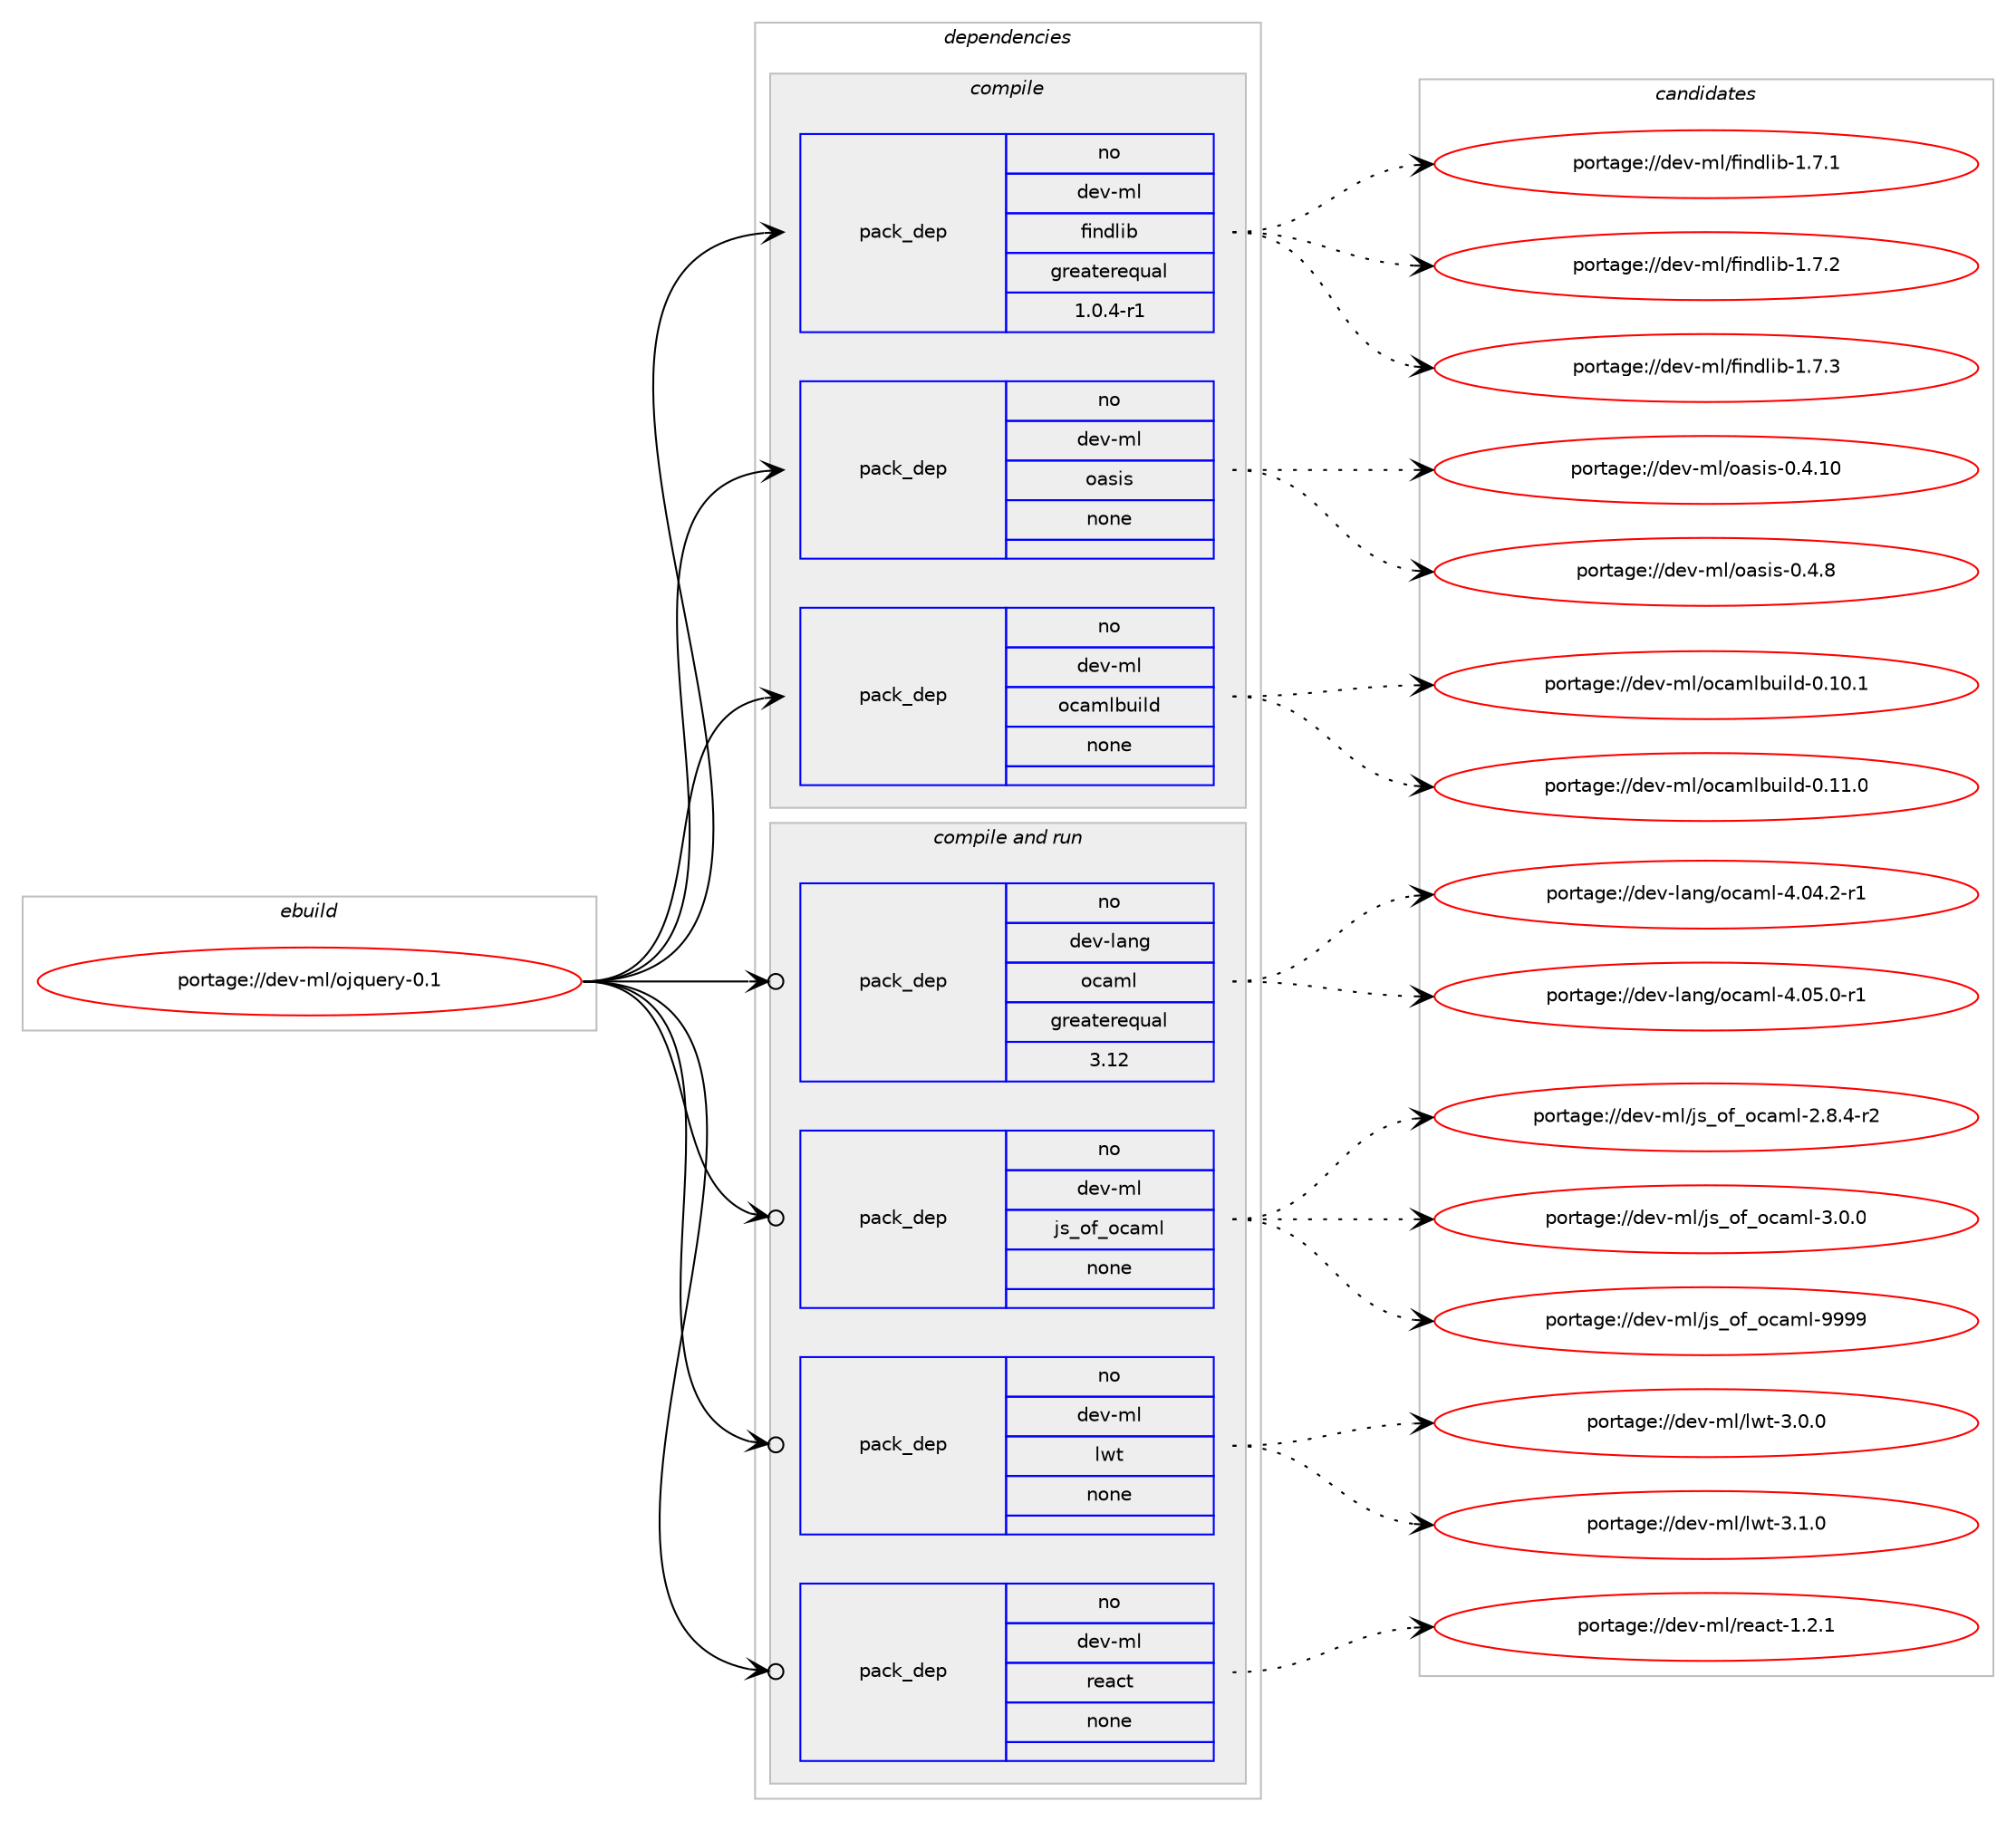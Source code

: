 digraph prolog {

# *************
# Graph options
# *************

newrank=true;
concentrate=true;
compound=true;
graph [rankdir=LR,fontname=Helvetica,fontsize=10,ranksep=1.5];#, ranksep=2.5, nodesep=0.2];
edge  [arrowhead=vee];
node  [fontname=Helvetica,fontsize=10];

# **********
# The ebuild
# **********

subgraph cluster_leftcol {
color=gray;
rank=same;
label=<<i>ebuild</i>>;
id [label="portage://dev-ml/ojquery-0.1", color=red, width=4, href="../dev-ml/ojquery-0.1.svg"];
}

# ****************
# The dependencies
# ****************

subgraph cluster_midcol {
color=gray;
label=<<i>dependencies</i>>;
subgraph cluster_compile {
fillcolor="#eeeeee";
style=filled;
label=<<i>compile</i>>;
subgraph pack81814 {
dependency107469 [label=<<TABLE BORDER="0" CELLBORDER="1" CELLSPACING="0" CELLPADDING="4" WIDTH="220"><TR><TD ROWSPAN="6" CELLPADDING="30">pack_dep</TD></TR><TR><TD WIDTH="110">no</TD></TR><TR><TD>dev-ml</TD></TR><TR><TD>findlib</TD></TR><TR><TD>greaterequal</TD></TR><TR><TD>1.0.4-r1</TD></TR></TABLE>>, shape=none, color=blue];
}
id:e -> dependency107469:w [weight=20,style="solid",arrowhead="vee"];
subgraph pack81815 {
dependency107470 [label=<<TABLE BORDER="0" CELLBORDER="1" CELLSPACING="0" CELLPADDING="4" WIDTH="220"><TR><TD ROWSPAN="6" CELLPADDING="30">pack_dep</TD></TR><TR><TD WIDTH="110">no</TD></TR><TR><TD>dev-ml</TD></TR><TR><TD>oasis</TD></TR><TR><TD>none</TD></TR><TR><TD></TD></TR></TABLE>>, shape=none, color=blue];
}
id:e -> dependency107470:w [weight=20,style="solid",arrowhead="vee"];
subgraph pack81816 {
dependency107471 [label=<<TABLE BORDER="0" CELLBORDER="1" CELLSPACING="0" CELLPADDING="4" WIDTH="220"><TR><TD ROWSPAN="6" CELLPADDING="30">pack_dep</TD></TR><TR><TD WIDTH="110">no</TD></TR><TR><TD>dev-ml</TD></TR><TR><TD>ocamlbuild</TD></TR><TR><TD>none</TD></TR><TR><TD></TD></TR></TABLE>>, shape=none, color=blue];
}
id:e -> dependency107471:w [weight=20,style="solid",arrowhead="vee"];
}
subgraph cluster_compileandrun {
fillcolor="#eeeeee";
style=filled;
label=<<i>compile and run</i>>;
subgraph pack81817 {
dependency107472 [label=<<TABLE BORDER="0" CELLBORDER="1" CELLSPACING="0" CELLPADDING="4" WIDTH="220"><TR><TD ROWSPAN="6" CELLPADDING="30">pack_dep</TD></TR><TR><TD WIDTH="110">no</TD></TR><TR><TD>dev-lang</TD></TR><TR><TD>ocaml</TD></TR><TR><TD>greaterequal</TD></TR><TR><TD>3.12</TD></TR></TABLE>>, shape=none, color=blue];
}
id:e -> dependency107472:w [weight=20,style="solid",arrowhead="odotvee"];
subgraph pack81818 {
dependency107473 [label=<<TABLE BORDER="0" CELLBORDER="1" CELLSPACING="0" CELLPADDING="4" WIDTH="220"><TR><TD ROWSPAN="6" CELLPADDING="30">pack_dep</TD></TR><TR><TD WIDTH="110">no</TD></TR><TR><TD>dev-ml</TD></TR><TR><TD>js_of_ocaml</TD></TR><TR><TD>none</TD></TR><TR><TD></TD></TR></TABLE>>, shape=none, color=blue];
}
id:e -> dependency107473:w [weight=20,style="solid",arrowhead="odotvee"];
subgraph pack81819 {
dependency107474 [label=<<TABLE BORDER="0" CELLBORDER="1" CELLSPACING="0" CELLPADDING="4" WIDTH="220"><TR><TD ROWSPAN="6" CELLPADDING="30">pack_dep</TD></TR><TR><TD WIDTH="110">no</TD></TR><TR><TD>dev-ml</TD></TR><TR><TD>lwt</TD></TR><TR><TD>none</TD></TR><TR><TD></TD></TR></TABLE>>, shape=none, color=blue];
}
id:e -> dependency107474:w [weight=20,style="solid",arrowhead="odotvee"];
subgraph pack81820 {
dependency107475 [label=<<TABLE BORDER="0" CELLBORDER="1" CELLSPACING="0" CELLPADDING="4" WIDTH="220"><TR><TD ROWSPAN="6" CELLPADDING="30">pack_dep</TD></TR><TR><TD WIDTH="110">no</TD></TR><TR><TD>dev-ml</TD></TR><TR><TD>react</TD></TR><TR><TD>none</TD></TR><TR><TD></TD></TR></TABLE>>, shape=none, color=blue];
}
id:e -> dependency107475:w [weight=20,style="solid",arrowhead="odotvee"];
}
subgraph cluster_run {
fillcolor="#eeeeee";
style=filled;
label=<<i>run</i>>;
}
}

# **************
# The candidates
# **************

subgraph cluster_choices {
rank=same;
color=gray;
label=<<i>candidates</i>>;

subgraph choice81814 {
color=black;
nodesep=1;
choiceportage100101118451091084710210511010010810598454946554649 [label="portage://dev-ml/findlib-1.7.1", color=red, width=4,href="../dev-ml/findlib-1.7.1.svg"];
choiceportage100101118451091084710210511010010810598454946554650 [label="portage://dev-ml/findlib-1.7.2", color=red, width=4,href="../dev-ml/findlib-1.7.2.svg"];
choiceportage100101118451091084710210511010010810598454946554651 [label="portage://dev-ml/findlib-1.7.3", color=red, width=4,href="../dev-ml/findlib-1.7.3.svg"];
dependency107469:e -> choiceportage100101118451091084710210511010010810598454946554649:w [style=dotted,weight="100"];
dependency107469:e -> choiceportage100101118451091084710210511010010810598454946554650:w [style=dotted,weight="100"];
dependency107469:e -> choiceportage100101118451091084710210511010010810598454946554651:w [style=dotted,weight="100"];
}
subgraph choice81815 {
color=black;
nodesep=1;
choiceportage10010111845109108471119711510511545484652464948 [label="portage://dev-ml/oasis-0.4.10", color=red, width=4,href="../dev-ml/oasis-0.4.10.svg"];
choiceportage100101118451091084711197115105115454846524656 [label="portage://dev-ml/oasis-0.4.8", color=red, width=4,href="../dev-ml/oasis-0.4.8.svg"];
dependency107470:e -> choiceportage10010111845109108471119711510511545484652464948:w [style=dotted,weight="100"];
dependency107470:e -> choiceportage100101118451091084711197115105115454846524656:w [style=dotted,weight="100"];
}
subgraph choice81816 {
color=black;
nodesep=1;
choiceportage100101118451091084711199971091089811710510810045484649484649 [label="portage://dev-ml/ocamlbuild-0.10.1", color=red, width=4,href="../dev-ml/ocamlbuild-0.10.1.svg"];
choiceportage100101118451091084711199971091089811710510810045484649494648 [label="portage://dev-ml/ocamlbuild-0.11.0", color=red, width=4,href="../dev-ml/ocamlbuild-0.11.0.svg"];
dependency107471:e -> choiceportage100101118451091084711199971091089811710510810045484649484649:w [style=dotted,weight="100"];
dependency107471:e -> choiceportage100101118451091084711199971091089811710510810045484649494648:w [style=dotted,weight="100"];
}
subgraph choice81817 {
color=black;
nodesep=1;
choiceportage1001011184510897110103471119997109108455246485246504511449 [label="portage://dev-lang/ocaml-4.04.2-r1", color=red, width=4,href="../dev-lang/ocaml-4.04.2-r1.svg"];
choiceportage1001011184510897110103471119997109108455246485346484511449 [label="portage://dev-lang/ocaml-4.05.0-r1", color=red, width=4,href="../dev-lang/ocaml-4.05.0-r1.svg"];
dependency107472:e -> choiceportage1001011184510897110103471119997109108455246485246504511449:w [style=dotted,weight="100"];
dependency107472:e -> choiceportage1001011184510897110103471119997109108455246485346484511449:w [style=dotted,weight="100"];
}
subgraph choice81818 {
color=black;
nodesep=1;
choiceportage1001011184510910847106115951111029511199971091084550465646524511450 [label="portage://dev-ml/js_of_ocaml-2.8.4-r2", color=red, width=4,href="../dev-ml/js_of_ocaml-2.8.4-r2.svg"];
choiceportage100101118451091084710611595111102951119997109108455146484648 [label="portage://dev-ml/js_of_ocaml-3.0.0", color=red, width=4,href="../dev-ml/js_of_ocaml-3.0.0.svg"];
choiceportage1001011184510910847106115951111029511199971091084557575757 [label="portage://dev-ml/js_of_ocaml-9999", color=red, width=4,href="../dev-ml/js_of_ocaml-9999.svg"];
dependency107473:e -> choiceportage1001011184510910847106115951111029511199971091084550465646524511450:w [style=dotted,weight="100"];
dependency107473:e -> choiceportage100101118451091084710611595111102951119997109108455146484648:w [style=dotted,weight="100"];
dependency107473:e -> choiceportage1001011184510910847106115951111029511199971091084557575757:w [style=dotted,weight="100"];
}
subgraph choice81819 {
color=black;
nodesep=1;
choiceportage1001011184510910847108119116455146484648 [label="portage://dev-ml/lwt-3.0.0", color=red, width=4,href="../dev-ml/lwt-3.0.0.svg"];
choiceportage1001011184510910847108119116455146494648 [label="portage://dev-ml/lwt-3.1.0", color=red, width=4,href="../dev-ml/lwt-3.1.0.svg"];
dependency107474:e -> choiceportage1001011184510910847108119116455146484648:w [style=dotted,weight="100"];
dependency107474:e -> choiceportage1001011184510910847108119116455146494648:w [style=dotted,weight="100"];
}
subgraph choice81820 {
color=black;
nodesep=1;
choiceportage10010111845109108471141019799116454946504649 [label="portage://dev-ml/react-1.2.1", color=red, width=4,href="../dev-ml/react-1.2.1.svg"];
dependency107475:e -> choiceportage10010111845109108471141019799116454946504649:w [style=dotted,weight="100"];
}
}

}
